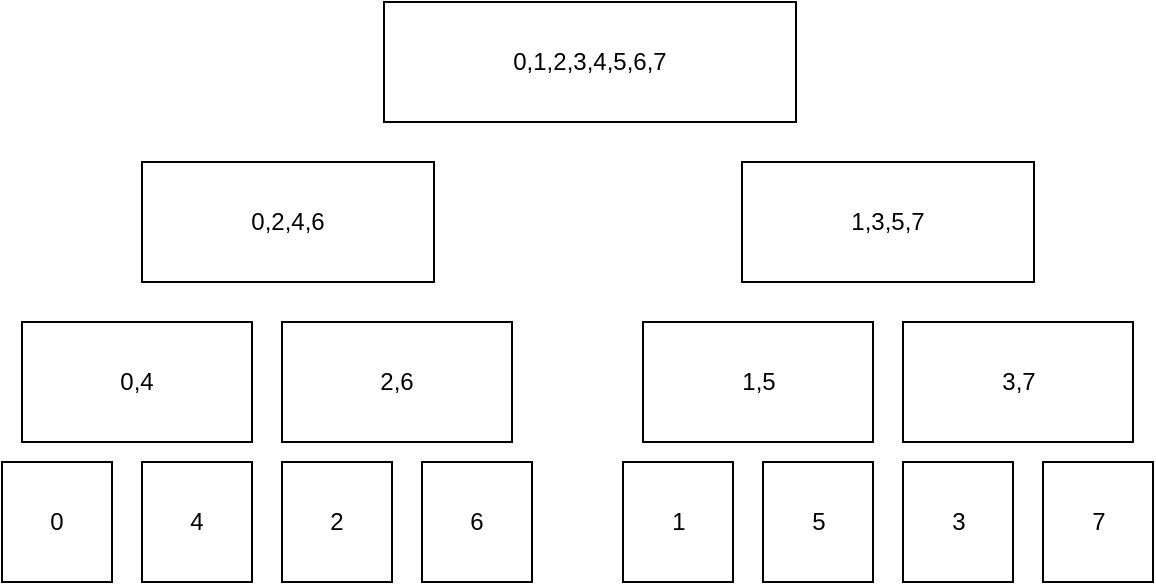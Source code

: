 <mxfile>
    <diagram id="Tq2T7QQzG8K6yVUOl3Sg" name="第 1 页">
        <mxGraphModel dx="1124" dy="605" grid="1" gridSize="10" guides="1" tooltips="1" connect="1" arrows="1" fold="1" page="1" pageScale="1" pageWidth="827" pageHeight="1169" math="0" shadow="0">
            <root>
                <mxCell id="0"/>
                <mxCell id="1" parent="0"/>
                <mxCell id="2" value="0,1,2,3,4,5,6,7" style="whiteSpace=wrap;html=1;" vertex="1" parent="1">
                    <mxGeometry x="317" y="50" width="206" height="60" as="geometry"/>
                </mxCell>
                <mxCell id="3" value="0,2,4,6" style="whiteSpace=wrap;html=1;" vertex="1" parent="1">
                    <mxGeometry x="196" y="130" width="146" height="60" as="geometry"/>
                </mxCell>
                <mxCell id="4" value="1,3,5,7" style="whiteSpace=wrap;html=1;" vertex="1" parent="1">
                    <mxGeometry x="496" y="130" width="146" height="60" as="geometry"/>
                </mxCell>
                <mxCell id="5" value="0,4" style="whiteSpace=wrap;html=1;" vertex="1" parent="1">
                    <mxGeometry x="136" y="210" width="115" height="60" as="geometry"/>
                </mxCell>
                <mxCell id="6" value="2,6" style="whiteSpace=wrap;html=1;" vertex="1" parent="1">
                    <mxGeometry x="266" y="210" width="115" height="60" as="geometry"/>
                </mxCell>
                <mxCell id="7" value="1,5" style="whiteSpace=wrap;html=1;" vertex="1" parent="1">
                    <mxGeometry x="446.5" y="210" width="115" height="60" as="geometry"/>
                </mxCell>
                <mxCell id="8" value="3,7" style="whiteSpace=wrap;html=1;" vertex="1" parent="1">
                    <mxGeometry x="576.5" y="210" width="115" height="60" as="geometry"/>
                </mxCell>
                <mxCell id="9" value="0" style="whiteSpace=wrap;html=1;" vertex="1" parent="1">
                    <mxGeometry x="126" y="280" width="55" height="60" as="geometry"/>
                </mxCell>
                <mxCell id="10" value="4" style="whiteSpace=wrap;html=1;" vertex="1" parent="1">
                    <mxGeometry x="196" y="280" width="55" height="60" as="geometry"/>
                </mxCell>
                <mxCell id="11" value="2" style="whiteSpace=wrap;html=1;" vertex="1" parent="1">
                    <mxGeometry x="266" y="280" width="55" height="60" as="geometry"/>
                </mxCell>
                <mxCell id="12" value="6" style="whiteSpace=wrap;html=1;" vertex="1" parent="1">
                    <mxGeometry x="336" y="280" width="55" height="60" as="geometry"/>
                </mxCell>
                <mxCell id="13" value="0" style="whiteSpace=wrap;html=1;" vertex="1" parent="1">
                    <mxGeometry x="126" y="280" width="55" height="60" as="geometry"/>
                </mxCell>
                <mxCell id="14" value="4" style="whiteSpace=wrap;html=1;" vertex="1" parent="1">
                    <mxGeometry x="196" y="280" width="55" height="60" as="geometry"/>
                </mxCell>
                <mxCell id="15" value="0" style="whiteSpace=wrap;html=1;" vertex="1" parent="1">
                    <mxGeometry x="126" y="280" width="55" height="60" as="geometry"/>
                </mxCell>
                <mxCell id="16" value="4" style="whiteSpace=wrap;html=1;" vertex="1" parent="1">
                    <mxGeometry x="196" y="280" width="55" height="60" as="geometry"/>
                </mxCell>
                <mxCell id="17" value="0" style="whiteSpace=wrap;html=1;" vertex="1" parent="1">
                    <mxGeometry x="126" y="280" width="55" height="60" as="geometry"/>
                </mxCell>
                <mxCell id="18" value="4" style="whiteSpace=wrap;html=1;" vertex="1" parent="1">
                    <mxGeometry x="196" y="280" width="55" height="60" as="geometry"/>
                </mxCell>
                <mxCell id="19" value="2" style="whiteSpace=wrap;html=1;" vertex="1" parent="1">
                    <mxGeometry x="266" y="280" width="55" height="60" as="geometry"/>
                </mxCell>
                <mxCell id="20" value="0" style="whiteSpace=wrap;html=1;" vertex="1" parent="1">
                    <mxGeometry x="126" y="280" width="55" height="60" as="geometry"/>
                </mxCell>
                <mxCell id="21" value="4" style="whiteSpace=wrap;html=1;" vertex="1" parent="1">
                    <mxGeometry x="196" y="280" width="55" height="60" as="geometry"/>
                </mxCell>
                <mxCell id="22" value="2" style="whiteSpace=wrap;html=1;" vertex="1" parent="1">
                    <mxGeometry x="266" y="280" width="55" height="60" as="geometry"/>
                </mxCell>
                <mxCell id="23" value="7" style="whiteSpace=wrap;html=1;" vertex="1" parent="1">
                    <mxGeometry x="646.5" y="280" width="55" height="60" as="geometry"/>
                </mxCell>
                <mxCell id="24" value="1" style="whiteSpace=wrap;html=1;" vertex="1" parent="1">
                    <mxGeometry x="436.5" y="280" width="55" height="60" as="geometry"/>
                </mxCell>
                <mxCell id="25" value="5" style="whiteSpace=wrap;html=1;" vertex="1" parent="1">
                    <mxGeometry x="506.5" y="280" width="55" height="60" as="geometry"/>
                </mxCell>
                <mxCell id="26" value="3" style="whiteSpace=wrap;html=1;" vertex="1" parent="1">
                    <mxGeometry x="576.5" y="280" width="55" height="60" as="geometry"/>
                </mxCell>
            </root>
        </mxGraphModel>
    </diagram>
</mxfile>